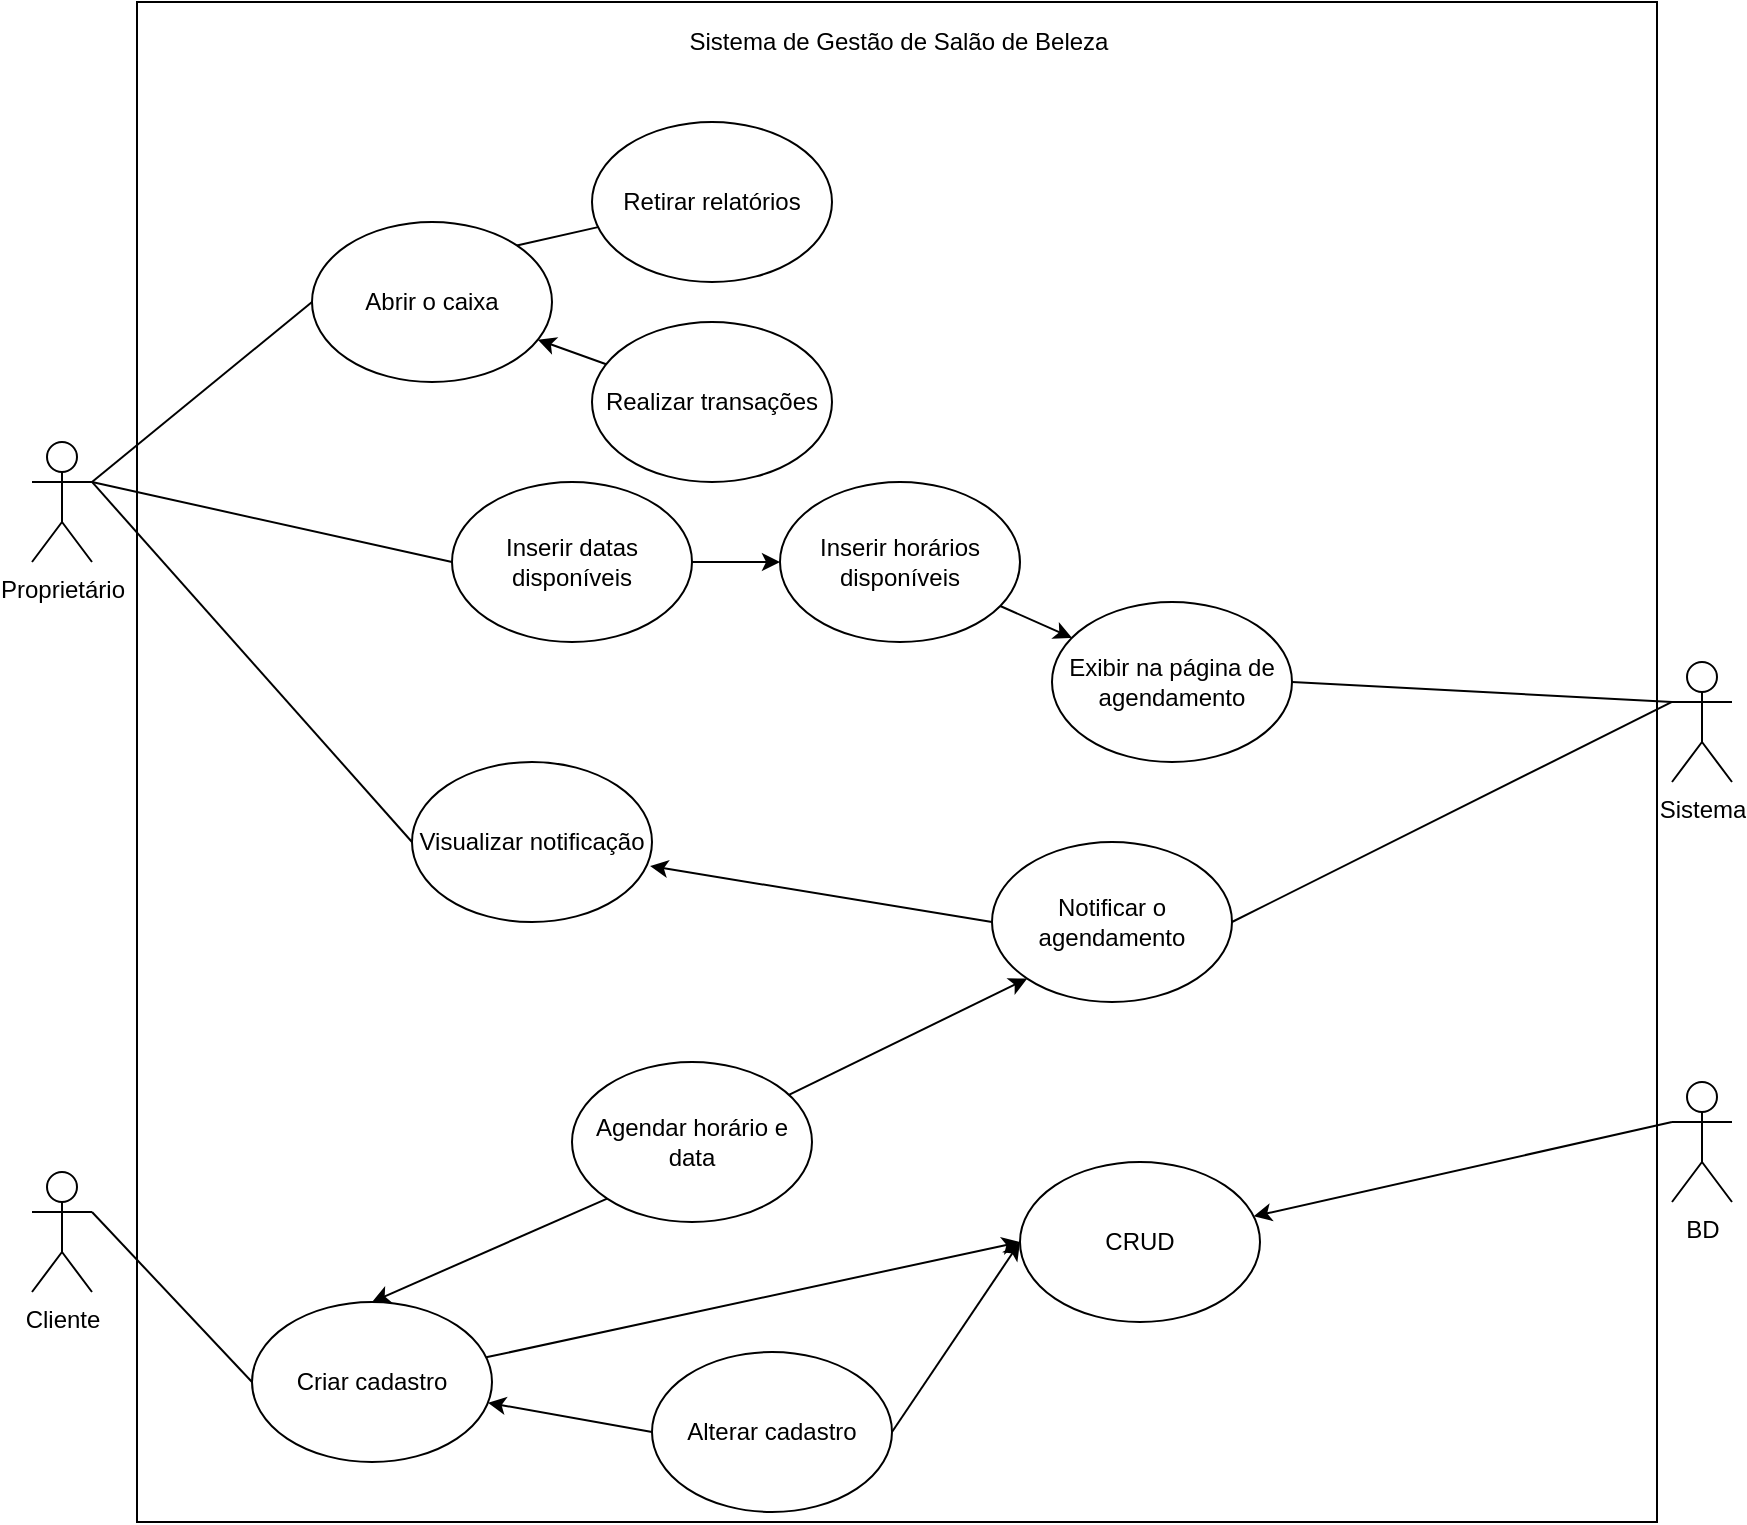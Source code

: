 <mxfile version="14.4.2" type="github"><diagram id="IuL9zfne7IpNo0FOMz-C" name="Page-1"><mxGraphModel dx="2208" dy="764" grid="1" gridSize="10" guides="1" tooltips="1" connect="1" arrows="1" fold="1" page="1" pageScale="1" pageWidth="827" pageHeight="1169" math="0" shadow="0"><root><mxCell id="0"/><mxCell id="1" parent="0"/><mxCell id="bppCxVNTQ66xvf25DU2--1" value="Proprietário" style="shape=umlActor;verticalLabelPosition=bottom;verticalAlign=top;html=1;outlineConnect=0;" vertex="1" parent="1"><mxGeometry x="-140" y="220" width="30" height="60" as="geometry"/></mxCell><mxCell id="bppCxVNTQ66xvf25DU2--2" value="" style="whiteSpace=wrap;html=1;aspect=fixed;" vertex="1" parent="1"><mxGeometry x="-87.5" width="760" height="760" as="geometry"/></mxCell><mxCell id="bppCxVNTQ66xvf25DU2--8" style="rounded=0;orthogonalLoop=1;jettySize=auto;html=1;exitX=1;exitY=0.333;exitDx=0;exitDy=0;exitPerimeter=0;entryX=0;entryY=0.5;entryDx=0;entryDy=0;endArrow=none;endFill=0;" edge="1" parent="1" source="bppCxVNTQ66xvf25DU2--3" target="bppCxVNTQ66xvf25DU2--7"><mxGeometry relative="1" as="geometry"/></mxCell><mxCell id="bppCxVNTQ66xvf25DU2--3" value="Cliente" style="shape=umlActor;verticalLabelPosition=bottom;verticalAlign=top;html=1;outlineConnect=0;" vertex="1" parent="1"><mxGeometry x="-140" y="585" width="30" height="60" as="geometry"/></mxCell><mxCell id="bppCxVNTQ66xvf25DU2--11" style="rounded=0;orthogonalLoop=1;jettySize=auto;html=1;exitX=0;exitY=0.333;exitDx=0;exitDy=0;exitPerimeter=0;" edge="1" parent="1" source="bppCxVNTQ66xvf25DU2--4" target="bppCxVNTQ66xvf25DU2--9"><mxGeometry relative="1" as="geometry"><mxPoint x="740" y="560" as="sourcePoint"/></mxGeometry></mxCell><mxCell id="bppCxVNTQ66xvf25DU2--4" value="BD" style="shape=umlActor;verticalLabelPosition=bottom;verticalAlign=top;html=1;outlineConnect=0;" vertex="1" parent="1"><mxGeometry x="680" y="540" width="30" height="60" as="geometry"/></mxCell><mxCell id="bppCxVNTQ66xvf25DU2--30" style="edgeStyle=none;rounded=0;orthogonalLoop=1;jettySize=auto;html=1;exitX=1;exitY=0.5;exitDx=0;exitDy=0;startArrow=none;startFill=0;endArrow=classic;endFill=1;" edge="1" parent="1" source="bppCxVNTQ66xvf25DU2--5" target="bppCxVNTQ66xvf25DU2--16"><mxGeometry relative="1" as="geometry"/></mxCell><mxCell id="bppCxVNTQ66xvf25DU2--5" value="Inserir datas disponíveis" style="ellipse;whiteSpace=wrap;html=1;" vertex="1" parent="1"><mxGeometry x="70" y="240" width="120" height="80" as="geometry"/></mxCell><mxCell id="bppCxVNTQ66xvf25DU2--6" value="" style="endArrow=none;html=1;exitX=1;exitY=0.333;exitDx=0;exitDy=0;exitPerimeter=0;entryX=0;entryY=0.5;entryDx=0;entryDy=0;" edge="1" parent="1" source="bppCxVNTQ66xvf25DU2--1" target="bppCxVNTQ66xvf25DU2--5"><mxGeometry width="50" height="50" relative="1" as="geometry"><mxPoint x="380" y="510" as="sourcePoint"/><mxPoint x="430" y="460" as="targetPoint"/></mxGeometry></mxCell><mxCell id="bppCxVNTQ66xvf25DU2--12" style="edgeStyle=none;rounded=0;orthogonalLoop=1;jettySize=auto;html=1;entryX=0;entryY=0.5;entryDx=0;entryDy=0;" edge="1" parent="1" source="bppCxVNTQ66xvf25DU2--7" target="bppCxVNTQ66xvf25DU2--9"><mxGeometry relative="1" as="geometry"/></mxCell><mxCell id="bppCxVNTQ66xvf25DU2--18" style="edgeStyle=none;rounded=0;orthogonalLoop=1;jettySize=auto;html=1;entryX=0;entryY=0.5;entryDx=0;entryDy=0;endArrow=none;endFill=0;startArrow=classic;startFill=1;" edge="1" parent="1" source="bppCxVNTQ66xvf25DU2--7" target="bppCxVNTQ66xvf25DU2--13"><mxGeometry relative="1" as="geometry"><mxPoint x="310" y="755" as="targetPoint"/></mxGeometry></mxCell><mxCell id="bppCxVNTQ66xvf25DU2--39" style="edgeStyle=none;rounded=0;orthogonalLoop=1;jettySize=auto;html=1;exitX=0.5;exitY=0;exitDx=0;exitDy=0;entryX=0;entryY=1;entryDx=0;entryDy=0;startArrow=classic;startFill=1;endArrow=none;endFill=0;" edge="1" parent="1" source="bppCxVNTQ66xvf25DU2--7" target="bppCxVNTQ66xvf25DU2--31"><mxGeometry relative="1" as="geometry"/></mxCell><mxCell id="bppCxVNTQ66xvf25DU2--7" value="Criar cadastro" style="ellipse;whiteSpace=wrap;html=1;" vertex="1" parent="1"><mxGeometry x="-30" y="650" width="120" height="80" as="geometry"/></mxCell><mxCell id="bppCxVNTQ66xvf25DU2--9" value="CRUD" style="ellipse;whiteSpace=wrap;html=1;" vertex="1" parent="1"><mxGeometry x="354" y="580" width="120" height="80" as="geometry"/></mxCell><mxCell id="bppCxVNTQ66xvf25DU2--10" value="Sistema de Gestão de Salão de Beleza" style="text;html=1;align=center;verticalAlign=middle;resizable=0;points=[];autosize=1;" vertex="1" parent="1"><mxGeometry x="182.5" y="10" width="220" height="20" as="geometry"/></mxCell><mxCell id="bppCxVNTQ66xvf25DU2--15" style="edgeStyle=none;rounded=0;orthogonalLoop=1;jettySize=auto;html=1;entryX=0;entryY=0.5;entryDx=0;entryDy=0;endArrow=classic;endFill=1;exitX=1;exitY=0.5;exitDx=0;exitDy=0;" edge="1" parent="1" source="bppCxVNTQ66xvf25DU2--13" target="bppCxVNTQ66xvf25DU2--9"><mxGeometry relative="1" as="geometry"><mxPoint x="415.155" y="728.66" as="sourcePoint"/></mxGeometry></mxCell><mxCell id="bppCxVNTQ66xvf25DU2--13" value="Alterar cadastro" style="ellipse;whiteSpace=wrap;html=1;" vertex="1" parent="1"><mxGeometry x="170" y="675" width="120" height="80" as="geometry"/></mxCell><mxCell id="bppCxVNTQ66xvf25DU2--23" style="edgeStyle=none;rounded=0;orthogonalLoop=1;jettySize=auto;html=1;startArrow=none;startFill=0;endArrow=classic;endFill=1;" edge="1" parent="1" source="bppCxVNTQ66xvf25DU2--16" target="bppCxVNTQ66xvf25DU2--21"><mxGeometry relative="1" as="geometry"/></mxCell><mxCell id="bppCxVNTQ66xvf25DU2--16" value="Inserir horários disponíveis" style="ellipse;whiteSpace=wrap;html=1;" vertex="1" parent="1"><mxGeometry x="234" y="240" width="120" height="80" as="geometry"/></mxCell><mxCell id="bppCxVNTQ66xvf25DU2--21" value="Exibir na página de agendamento" style="ellipse;whiteSpace=wrap;html=1;" vertex="1" parent="1"><mxGeometry x="370" y="300" width="120" height="80" as="geometry"/></mxCell><mxCell id="bppCxVNTQ66xvf25DU2--41" style="edgeStyle=none;rounded=0;orthogonalLoop=1;jettySize=auto;html=1;entryX=0;entryY=1;entryDx=0;entryDy=0;startArrow=none;startFill=0;endArrow=classic;endFill=1;" edge="1" parent="1" source="bppCxVNTQ66xvf25DU2--31" target="bppCxVNTQ66xvf25DU2--40"><mxGeometry relative="1" as="geometry"/></mxCell><mxCell id="bppCxVNTQ66xvf25DU2--31" value="Agendar horário e data" style="ellipse;whiteSpace=wrap;html=1;" vertex="1" parent="1"><mxGeometry x="130" y="530" width="120" height="80" as="geometry"/></mxCell><mxCell id="bppCxVNTQ66xvf25DU2--47" style="edgeStyle=none;rounded=0;orthogonalLoop=1;jettySize=auto;html=1;exitX=0;exitY=0.5;exitDx=0;exitDy=0;entryX=0.992;entryY=0.65;entryDx=0;entryDy=0;entryPerimeter=0;startArrow=none;startFill=0;endArrow=classic;endFill=1;" edge="1" parent="1" source="bppCxVNTQ66xvf25DU2--40" target="bppCxVNTQ66xvf25DU2--44"><mxGeometry relative="1" as="geometry"/></mxCell><mxCell id="bppCxVNTQ66xvf25DU2--60" style="edgeStyle=none;rounded=0;orthogonalLoop=1;jettySize=auto;html=1;exitX=1;exitY=0.5;exitDx=0;exitDy=0;entryX=0;entryY=0.333;entryDx=0;entryDy=0;entryPerimeter=0;startArrow=none;startFill=0;endArrow=none;endFill=0;" edge="1" parent="1" source="bppCxVNTQ66xvf25DU2--40" target="bppCxVNTQ66xvf25DU2--55"><mxGeometry relative="1" as="geometry"/></mxCell><mxCell id="bppCxVNTQ66xvf25DU2--40" value="Notificar o agendamento" style="ellipse;whiteSpace=wrap;html=1;" vertex="1" parent="1"><mxGeometry x="340" y="420" width="120" height="80" as="geometry"/></mxCell><mxCell id="bppCxVNTQ66xvf25DU2--44" value="Visualizar notificação" style="ellipse;whiteSpace=wrap;html=1;" vertex="1" parent="1"><mxGeometry x="50" y="380" width="120" height="80" as="geometry"/></mxCell><mxCell id="bppCxVNTQ66xvf25DU2--45" style="edgeStyle=none;rounded=0;orthogonalLoop=1;jettySize=auto;html=1;exitX=1;exitY=0.333;exitDx=0;exitDy=0;exitPerimeter=0;entryX=0;entryY=0.5;entryDx=0;entryDy=0;startArrow=none;startFill=0;endArrow=none;endFill=0;" edge="1" parent="1" source="bppCxVNTQ66xvf25DU2--1" target="bppCxVNTQ66xvf25DU2--44"><mxGeometry relative="1" as="geometry"/></mxCell><mxCell id="bppCxVNTQ66xvf25DU2--52" value="" style="edgeStyle=none;rounded=0;orthogonalLoop=1;jettySize=auto;html=1;startArrow=classic;startFill=1;endArrow=none;endFill=0;" edge="1" parent="1" source="bppCxVNTQ66xvf25DU2--49" target="bppCxVNTQ66xvf25DU2--51"><mxGeometry relative="1" as="geometry"/></mxCell><mxCell id="bppCxVNTQ66xvf25DU2--49" value="Abrir o caixa" style="ellipse;whiteSpace=wrap;html=1;" vertex="1" parent="1"><mxGeometry y="110" width="120" height="80" as="geometry"/></mxCell><mxCell id="bppCxVNTQ66xvf25DU2--50" style="edgeStyle=none;rounded=0;orthogonalLoop=1;jettySize=auto;html=1;exitX=1;exitY=0.333;exitDx=0;exitDy=0;exitPerimeter=0;entryX=0;entryY=0.5;entryDx=0;entryDy=0;startArrow=none;startFill=0;endArrow=none;endFill=0;" edge="1" parent="1" source="bppCxVNTQ66xvf25DU2--1" target="bppCxVNTQ66xvf25DU2--49"><mxGeometry relative="1" as="geometry"/></mxCell><mxCell id="bppCxVNTQ66xvf25DU2--51" value="Realizar transações" style="ellipse;whiteSpace=wrap;html=1;" vertex="1" parent="1"><mxGeometry x="140" y="160" width="120" height="80" as="geometry"/></mxCell><mxCell id="bppCxVNTQ66xvf25DU2--59" style="edgeStyle=none;rounded=0;orthogonalLoop=1;jettySize=auto;html=1;exitX=0;exitY=0.333;exitDx=0;exitDy=0;exitPerimeter=0;entryX=1;entryY=0.5;entryDx=0;entryDy=0;startArrow=none;startFill=0;endArrow=none;endFill=0;" edge="1" parent="1" source="bppCxVNTQ66xvf25DU2--55" target="bppCxVNTQ66xvf25DU2--21"><mxGeometry relative="1" as="geometry"/></mxCell><mxCell id="bppCxVNTQ66xvf25DU2--55" value="Sistema" style="shape=umlActor;verticalLabelPosition=bottom;verticalAlign=top;html=1;outlineConnect=0;" vertex="1" parent="1"><mxGeometry x="680" y="330" width="30" height="60" as="geometry"/></mxCell><mxCell id="bppCxVNTQ66xvf25DU2--62" style="edgeStyle=none;rounded=0;orthogonalLoop=1;jettySize=auto;html=1;entryX=1;entryY=0;entryDx=0;entryDy=0;startArrow=none;startFill=0;endArrow=none;endFill=0;" edge="1" parent="1" source="bppCxVNTQ66xvf25DU2--61" target="bppCxVNTQ66xvf25DU2--49"><mxGeometry relative="1" as="geometry"/></mxCell><mxCell id="bppCxVNTQ66xvf25DU2--61" value="Retirar relatórios" style="ellipse;whiteSpace=wrap;html=1;" vertex="1" parent="1"><mxGeometry x="140" y="60" width="120" height="80" as="geometry"/></mxCell></root></mxGraphModel></diagram></mxfile>